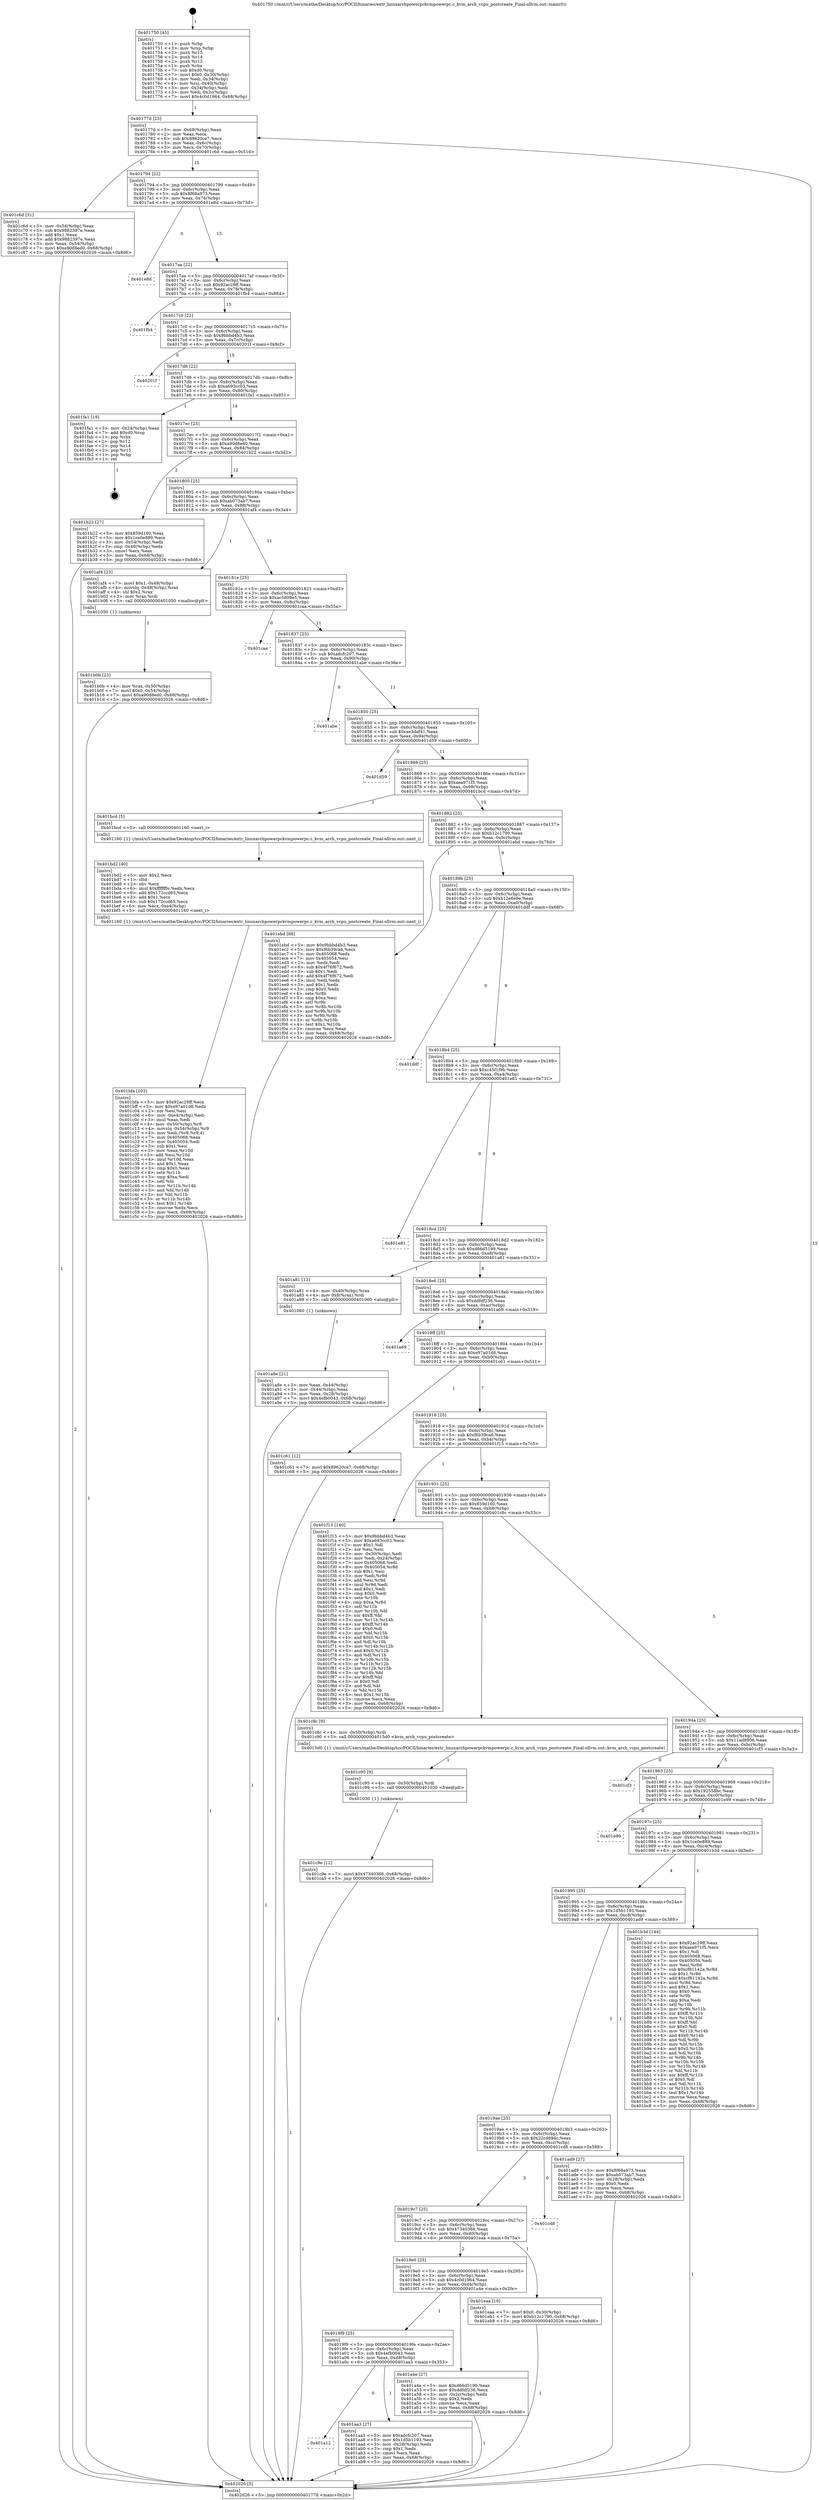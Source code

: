 digraph "0x401750" {
  label = "0x401750 (/mnt/c/Users/mathe/Desktop/tcc/POCII/binaries/extr_linuxarchpowerpckvmpowerpc.c_kvm_arch_vcpu_postcreate_Final-ollvm.out::main(0))"
  labelloc = "t"
  node[shape=record]

  Entry [label="",width=0.3,height=0.3,shape=circle,fillcolor=black,style=filled]
  "0x40177d" [label="{
     0x40177d [23]\l
     | [instrs]\l
     &nbsp;&nbsp;0x40177d \<+3\>: mov -0x68(%rbp),%eax\l
     &nbsp;&nbsp;0x401780 \<+2\>: mov %eax,%ecx\l
     &nbsp;&nbsp;0x401782 \<+6\>: sub $0x89620ce7,%ecx\l
     &nbsp;&nbsp;0x401788 \<+3\>: mov %eax,-0x6c(%rbp)\l
     &nbsp;&nbsp;0x40178b \<+3\>: mov %ecx,-0x70(%rbp)\l
     &nbsp;&nbsp;0x40178e \<+6\>: je 0000000000401c6d \<main+0x51d\>\l
  }"]
  "0x401c6d" [label="{
     0x401c6d [31]\l
     | [instrs]\l
     &nbsp;&nbsp;0x401c6d \<+3\>: mov -0x54(%rbp),%eax\l
     &nbsp;&nbsp;0x401c70 \<+5\>: sub $0x9882397e,%eax\l
     &nbsp;&nbsp;0x401c75 \<+3\>: add $0x1,%eax\l
     &nbsp;&nbsp;0x401c78 \<+5\>: add $0x9882397e,%eax\l
     &nbsp;&nbsp;0x401c7d \<+3\>: mov %eax,-0x54(%rbp)\l
     &nbsp;&nbsp;0x401c80 \<+7\>: movl $0xa90d8ed0,-0x68(%rbp)\l
     &nbsp;&nbsp;0x401c87 \<+5\>: jmp 0000000000402026 \<main+0x8d6\>\l
  }"]
  "0x401794" [label="{
     0x401794 [22]\l
     | [instrs]\l
     &nbsp;&nbsp;0x401794 \<+5\>: jmp 0000000000401799 \<main+0x49\>\l
     &nbsp;&nbsp;0x401799 \<+3\>: mov -0x6c(%rbp),%eax\l
     &nbsp;&nbsp;0x40179c \<+5\>: sub $0x8f68a973,%eax\l
     &nbsp;&nbsp;0x4017a1 \<+3\>: mov %eax,-0x74(%rbp)\l
     &nbsp;&nbsp;0x4017a4 \<+6\>: je 0000000000401e8d \<main+0x73d\>\l
  }"]
  Exit [label="",width=0.3,height=0.3,shape=circle,fillcolor=black,style=filled,peripheries=2]
  "0x401e8d" [label="{
     0x401e8d\l
  }", style=dashed]
  "0x4017aa" [label="{
     0x4017aa [22]\l
     | [instrs]\l
     &nbsp;&nbsp;0x4017aa \<+5\>: jmp 00000000004017af \<main+0x5f\>\l
     &nbsp;&nbsp;0x4017af \<+3\>: mov -0x6c(%rbp),%eax\l
     &nbsp;&nbsp;0x4017b2 \<+5\>: sub $0x92ac29ff,%eax\l
     &nbsp;&nbsp;0x4017b7 \<+3\>: mov %eax,-0x78(%rbp)\l
     &nbsp;&nbsp;0x4017ba \<+6\>: je 0000000000401fb4 \<main+0x864\>\l
  }"]
  "0x401c9e" [label="{
     0x401c9e [12]\l
     | [instrs]\l
     &nbsp;&nbsp;0x401c9e \<+7\>: movl $0x47340366,-0x68(%rbp)\l
     &nbsp;&nbsp;0x401ca5 \<+5\>: jmp 0000000000402026 \<main+0x8d6\>\l
  }"]
  "0x401fb4" [label="{
     0x401fb4\l
  }", style=dashed]
  "0x4017c0" [label="{
     0x4017c0 [22]\l
     | [instrs]\l
     &nbsp;&nbsp;0x4017c0 \<+5\>: jmp 00000000004017c5 \<main+0x75\>\l
     &nbsp;&nbsp;0x4017c5 \<+3\>: mov -0x6c(%rbp),%eax\l
     &nbsp;&nbsp;0x4017c8 \<+5\>: sub $0x9bbbd4b3,%eax\l
     &nbsp;&nbsp;0x4017cd \<+3\>: mov %eax,-0x7c(%rbp)\l
     &nbsp;&nbsp;0x4017d0 \<+6\>: je 000000000040201f \<main+0x8cf\>\l
  }"]
  "0x401c95" [label="{
     0x401c95 [9]\l
     | [instrs]\l
     &nbsp;&nbsp;0x401c95 \<+4\>: mov -0x50(%rbp),%rdi\l
     &nbsp;&nbsp;0x401c99 \<+5\>: call 0000000000401030 \<free@plt\>\l
     | [calls]\l
     &nbsp;&nbsp;0x401030 \{1\} (unknown)\l
  }"]
  "0x40201f" [label="{
     0x40201f\l
  }", style=dashed]
  "0x4017d6" [label="{
     0x4017d6 [22]\l
     | [instrs]\l
     &nbsp;&nbsp;0x4017d6 \<+5\>: jmp 00000000004017db \<main+0x8b\>\l
     &nbsp;&nbsp;0x4017db \<+3\>: mov -0x6c(%rbp),%eax\l
     &nbsp;&nbsp;0x4017de \<+5\>: sub $0xa693cc03,%eax\l
     &nbsp;&nbsp;0x4017e3 \<+3\>: mov %eax,-0x80(%rbp)\l
     &nbsp;&nbsp;0x4017e6 \<+6\>: je 0000000000401fa1 \<main+0x851\>\l
  }"]
  "0x401bfa" [label="{
     0x401bfa [103]\l
     | [instrs]\l
     &nbsp;&nbsp;0x401bfa \<+5\>: mov $0x92ac29ff,%ecx\l
     &nbsp;&nbsp;0x401bff \<+5\>: mov $0xe97a01d8,%edx\l
     &nbsp;&nbsp;0x401c04 \<+2\>: xor %esi,%esi\l
     &nbsp;&nbsp;0x401c06 \<+6\>: mov -0xe4(%rbp),%edi\l
     &nbsp;&nbsp;0x401c0c \<+3\>: imul %eax,%edi\l
     &nbsp;&nbsp;0x401c0f \<+4\>: mov -0x50(%rbp),%r8\l
     &nbsp;&nbsp;0x401c13 \<+4\>: movslq -0x54(%rbp),%r9\l
     &nbsp;&nbsp;0x401c17 \<+4\>: mov %edi,(%r8,%r9,4)\l
     &nbsp;&nbsp;0x401c1b \<+7\>: mov 0x405068,%eax\l
     &nbsp;&nbsp;0x401c22 \<+7\>: mov 0x405054,%edi\l
     &nbsp;&nbsp;0x401c29 \<+3\>: sub $0x1,%esi\l
     &nbsp;&nbsp;0x401c2c \<+3\>: mov %eax,%r10d\l
     &nbsp;&nbsp;0x401c2f \<+3\>: add %esi,%r10d\l
     &nbsp;&nbsp;0x401c32 \<+4\>: imul %r10d,%eax\l
     &nbsp;&nbsp;0x401c36 \<+3\>: and $0x1,%eax\l
     &nbsp;&nbsp;0x401c39 \<+3\>: cmp $0x0,%eax\l
     &nbsp;&nbsp;0x401c3c \<+4\>: sete %r11b\l
     &nbsp;&nbsp;0x401c40 \<+3\>: cmp $0xa,%edi\l
     &nbsp;&nbsp;0x401c43 \<+3\>: setl %bl\l
     &nbsp;&nbsp;0x401c46 \<+3\>: mov %r11b,%r14b\l
     &nbsp;&nbsp;0x401c49 \<+3\>: and %bl,%r14b\l
     &nbsp;&nbsp;0x401c4c \<+3\>: xor %bl,%r11b\l
     &nbsp;&nbsp;0x401c4f \<+3\>: or %r11b,%r14b\l
     &nbsp;&nbsp;0x401c52 \<+4\>: test $0x1,%r14b\l
     &nbsp;&nbsp;0x401c56 \<+3\>: cmovne %edx,%ecx\l
     &nbsp;&nbsp;0x401c59 \<+3\>: mov %ecx,-0x68(%rbp)\l
     &nbsp;&nbsp;0x401c5c \<+5\>: jmp 0000000000402026 \<main+0x8d6\>\l
  }"]
  "0x401fa1" [label="{
     0x401fa1 [19]\l
     | [instrs]\l
     &nbsp;&nbsp;0x401fa1 \<+3\>: mov -0x24(%rbp),%eax\l
     &nbsp;&nbsp;0x401fa4 \<+7\>: add $0xd0,%rsp\l
     &nbsp;&nbsp;0x401fab \<+1\>: pop %rbx\l
     &nbsp;&nbsp;0x401fac \<+2\>: pop %r12\l
     &nbsp;&nbsp;0x401fae \<+2\>: pop %r14\l
     &nbsp;&nbsp;0x401fb0 \<+2\>: pop %r15\l
     &nbsp;&nbsp;0x401fb2 \<+1\>: pop %rbp\l
     &nbsp;&nbsp;0x401fb3 \<+1\>: ret\l
  }"]
  "0x4017ec" [label="{
     0x4017ec [25]\l
     | [instrs]\l
     &nbsp;&nbsp;0x4017ec \<+5\>: jmp 00000000004017f1 \<main+0xa1\>\l
     &nbsp;&nbsp;0x4017f1 \<+3\>: mov -0x6c(%rbp),%eax\l
     &nbsp;&nbsp;0x4017f4 \<+5\>: sub $0xa90d8ed0,%eax\l
     &nbsp;&nbsp;0x4017f9 \<+6\>: mov %eax,-0x84(%rbp)\l
     &nbsp;&nbsp;0x4017ff \<+6\>: je 0000000000401b22 \<main+0x3d2\>\l
  }"]
  "0x401bd2" [label="{
     0x401bd2 [40]\l
     | [instrs]\l
     &nbsp;&nbsp;0x401bd2 \<+5\>: mov $0x2,%ecx\l
     &nbsp;&nbsp;0x401bd7 \<+1\>: cltd\l
     &nbsp;&nbsp;0x401bd8 \<+2\>: idiv %ecx\l
     &nbsp;&nbsp;0x401bda \<+6\>: imul $0xfffffffe,%edx,%ecx\l
     &nbsp;&nbsp;0x401be0 \<+6\>: add $0x172ccd65,%ecx\l
     &nbsp;&nbsp;0x401be6 \<+3\>: add $0x1,%ecx\l
     &nbsp;&nbsp;0x401be9 \<+6\>: sub $0x172ccd65,%ecx\l
     &nbsp;&nbsp;0x401bef \<+6\>: mov %ecx,-0xe4(%rbp)\l
     &nbsp;&nbsp;0x401bf5 \<+5\>: call 0000000000401160 \<next_i\>\l
     | [calls]\l
     &nbsp;&nbsp;0x401160 \{1\} (/mnt/c/Users/mathe/Desktop/tcc/POCII/binaries/extr_linuxarchpowerpckvmpowerpc.c_kvm_arch_vcpu_postcreate_Final-ollvm.out::next_i)\l
  }"]
  "0x401b22" [label="{
     0x401b22 [27]\l
     | [instrs]\l
     &nbsp;&nbsp;0x401b22 \<+5\>: mov $0x859d160,%eax\l
     &nbsp;&nbsp;0x401b27 \<+5\>: mov $0x1ce0e889,%ecx\l
     &nbsp;&nbsp;0x401b2c \<+3\>: mov -0x54(%rbp),%edx\l
     &nbsp;&nbsp;0x401b2f \<+3\>: cmp -0x48(%rbp),%edx\l
     &nbsp;&nbsp;0x401b32 \<+3\>: cmovl %ecx,%eax\l
     &nbsp;&nbsp;0x401b35 \<+3\>: mov %eax,-0x68(%rbp)\l
     &nbsp;&nbsp;0x401b38 \<+5\>: jmp 0000000000402026 \<main+0x8d6\>\l
  }"]
  "0x401805" [label="{
     0x401805 [25]\l
     | [instrs]\l
     &nbsp;&nbsp;0x401805 \<+5\>: jmp 000000000040180a \<main+0xba\>\l
     &nbsp;&nbsp;0x40180a \<+3\>: mov -0x6c(%rbp),%eax\l
     &nbsp;&nbsp;0x40180d \<+5\>: sub $0xab073ab7,%eax\l
     &nbsp;&nbsp;0x401812 \<+6\>: mov %eax,-0x88(%rbp)\l
     &nbsp;&nbsp;0x401818 \<+6\>: je 0000000000401af4 \<main+0x3a4\>\l
  }"]
  "0x401b0b" [label="{
     0x401b0b [23]\l
     | [instrs]\l
     &nbsp;&nbsp;0x401b0b \<+4\>: mov %rax,-0x50(%rbp)\l
     &nbsp;&nbsp;0x401b0f \<+7\>: movl $0x0,-0x54(%rbp)\l
     &nbsp;&nbsp;0x401b16 \<+7\>: movl $0xa90d8ed0,-0x68(%rbp)\l
     &nbsp;&nbsp;0x401b1d \<+5\>: jmp 0000000000402026 \<main+0x8d6\>\l
  }"]
  "0x401af4" [label="{
     0x401af4 [23]\l
     | [instrs]\l
     &nbsp;&nbsp;0x401af4 \<+7\>: movl $0x1,-0x48(%rbp)\l
     &nbsp;&nbsp;0x401afb \<+4\>: movslq -0x48(%rbp),%rax\l
     &nbsp;&nbsp;0x401aff \<+4\>: shl $0x2,%rax\l
     &nbsp;&nbsp;0x401b03 \<+3\>: mov %rax,%rdi\l
     &nbsp;&nbsp;0x401b06 \<+5\>: call 0000000000401050 \<malloc@plt\>\l
     | [calls]\l
     &nbsp;&nbsp;0x401050 \{1\} (unknown)\l
  }"]
  "0x40181e" [label="{
     0x40181e [25]\l
     | [instrs]\l
     &nbsp;&nbsp;0x40181e \<+5\>: jmp 0000000000401823 \<main+0xd3\>\l
     &nbsp;&nbsp;0x401823 \<+3\>: mov -0x6c(%rbp),%eax\l
     &nbsp;&nbsp;0x401826 \<+5\>: sub $0xac5808e5,%eax\l
     &nbsp;&nbsp;0x40182b \<+6\>: mov %eax,-0x8c(%rbp)\l
     &nbsp;&nbsp;0x401831 \<+6\>: je 0000000000401caa \<main+0x55a\>\l
  }"]
  "0x401a12" [label="{
     0x401a12\l
  }", style=dashed]
  "0x401caa" [label="{
     0x401caa\l
  }", style=dashed]
  "0x401837" [label="{
     0x401837 [25]\l
     | [instrs]\l
     &nbsp;&nbsp;0x401837 \<+5\>: jmp 000000000040183c \<main+0xec\>\l
     &nbsp;&nbsp;0x40183c \<+3\>: mov -0x6c(%rbp),%eax\l
     &nbsp;&nbsp;0x40183f \<+5\>: sub $0xadcfc207,%eax\l
     &nbsp;&nbsp;0x401844 \<+6\>: mov %eax,-0x90(%rbp)\l
     &nbsp;&nbsp;0x40184a \<+6\>: je 0000000000401abe \<main+0x36e\>\l
  }"]
  "0x401aa3" [label="{
     0x401aa3 [27]\l
     | [instrs]\l
     &nbsp;&nbsp;0x401aa3 \<+5\>: mov $0xadcfc207,%eax\l
     &nbsp;&nbsp;0x401aa8 \<+5\>: mov $0x1d5b1193,%ecx\l
     &nbsp;&nbsp;0x401aad \<+3\>: mov -0x28(%rbp),%edx\l
     &nbsp;&nbsp;0x401ab0 \<+3\>: cmp $0x1,%edx\l
     &nbsp;&nbsp;0x401ab3 \<+3\>: cmovl %ecx,%eax\l
     &nbsp;&nbsp;0x401ab6 \<+3\>: mov %eax,-0x68(%rbp)\l
     &nbsp;&nbsp;0x401ab9 \<+5\>: jmp 0000000000402026 \<main+0x8d6\>\l
  }"]
  "0x401abe" [label="{
     0x401abe\l
  }", style=dashed]
  "0x401850" [label="{
     0x401850 [25]\l
     | [instrs]\l
     &nbsp;&nbsp;0x401850 \<+5\>: jmp 0000000000401855 \<main+0x105\>\l
     &nbsp;&nbsp;0x401855 \<+3\>: mov -0x6c(%rbp),%eax\l
     &nbsp;&nbsp;0x401858 \<+5\>: sub $0xae3daf41,%eax\l
     &nbsp;&nbsp;0x40185d \<+6\>: mov %eax,-0x94(%rbp)\l
     &nbsp;&nbsp;0x401863 \<+6\>: je 0000000000401d59 \<main+0x609\>\l
  }"]
  "0x401a8e" [label="{
     0x401a8e [21]\l
     | [instrs]\l
     &nbsp;&nbsp;0x401a8e \<+3\>: mov %eax,-0x44(%rbp)\l
     &nbsp;&nbsp;0x401a91 \<+3\>: mov -0x44(%rbp),%eax\l
     &nbsp;&nbsp;0x401a94 \<+3\>: mov %eax,-0x28(%rbp)\l
     &nbsp;&nbsp;0x401a97 \<+7\>: movl $0x4efb0043,-0x68(%rbp)\l
     &nbsp;&nbsp;0x401a9e \<+5\>: jmp 0000000000402026 \<main+0x8d6\>\l
  }"]
  "0x401d59" [label="{
     0x401d59\l
  }", style=dashed]
  "0x401869" [label="{
     0x401869 [25]\l
     | [instrs]\l
     &nbsp;&nbsp;0x401869 \<+5\>: jmp 000000000040186e \<main+0x11e\>\l
     &nbsp;&nbsp;0x40186e \<+3\>: mov -0x6c(%rbp),%eax\l
     &nbsp;&nbsp;0x401871 \<+5\>: sub $0xaea971f5,%eax\l
     &nbsp;&nbsp;0x401876 \<+6\>: mov %eax,-0x98(%rbp)\l
     &nbsp;&nbsp;0x40187c \<+6\>: je 0000000000401bcd \<main+0x47d\>\l
  }"]
  "0x401750" [label="{
     0x401750 [45]\l
     | [instrs]\l
     &nbsp;&nbsp;0x401750 \<+1\>: push %rbp\l
     &nbsp;&nbsp;0x401751 \<+3\>: mov %rsp,%rbp\l
     &nbsp;&nbsp;0x401754 \<+2\>: push %r15\l
     &nbsp;&nbsp;0x401756 \<+2\>: push %r14\l
     &nbsp;&nbsp;0x401758 \<+2\>: push %r12\l
     &nbsp;&nbsp;0x40175a \<+1\>: push %rbx\l
     &nbsp;&nbsp;0x40175b \<+7\>: sub $0xd0,%rsp\l
     &nbsp;&nbsp;0x401762 \<+7\>: movl $0x0,-0x30(%rbp)\l
     &nbsp;&nbsp;0x401769 \<+3\>: mov %edi,-0x34(%rbp)\l
     &nbsp;&nbsp;0x40176c \<+4\>: mov %rsi,-0x40(%rbp)\l
     &nbsp;&nbsp;0x401770 \<+3\>: mov -0x34(%rbp),%edi\l
     &nbsp;&nbsp;0x401773 \<+3\>: mov %edi,-0x2c(%rbp)\l
     &nbsp;&nbsp;0x401776 \<+7\>: movl $0x4c0d1964,-0x68(%rbp)\l
  }"]
  "0x401bcd" [label="{
     0x401bcd [5]\l
     | [instrs]\l
     &nbsp;&nbsp;0x401bcd \<+5\>: call 0000000000401160 \<next_i\>\l
     | [calls]\l
     &nbsp;&nbsp;0x401160 \{1\} (/mnt/c/Users/mathe/Desktop/tcc/POCII/binaries/extr_linuxarchpowerpckvmpowerpc.c_kvm_arch_vcpu_postcreate_Final-ollvm.out::next_i)\l
  }"]
  "0x401882" [label="{
     0x401882 [25]\l
     | [instrs]\l
     &nbsp;&nbsp;0x401882 \<+5\>: jmp 0000000000401887 \<main+0x137\>\l
     &nbsp;&nbsp;0x401887 \<+3\>: mov -0x6c(%rbp),%eax\l
     &nbsp;&nbsp;0x40188a \<+5\>: sub $0xb12c1790,%eax\l
     &nbsp;&nbsp;0x40188f \<+6\>: mov %eax,-0x9c(%rbp)\l
     &nbsp;&nbsp;0x401895 \<+6\>: je 0000000000401ebd \<main+0x76d\>\l
  }"]
  "0x402026" [label="{
     0x402026 [5]\l
     | [instrs]\l
     &nbsp;&nbsp;0x402026 \<+5\>: jmp 000000000040177d \<main+0x2d\>\l
  }"]
  "0x401ebd" [label="{
     0x401ebd [88]\l
     | [instrs]\l
     &nbsp;&nbsp;0x401ebd \<+5\>: mov $0x9bbbd4b3,%eax\l
     &nbsp;&nbsp;0x401ec2 \<+5\>: mov $0xf6b39ca6,%ecx\l
     &nbsp;&nbsp;0x401ec7 \<+7\>: mov 0x405068,%edx\l
     &nbsp;&nbsp;0x401ece \<+7\>: mov 0x405054,%esi\l
     &nbsp;&nbsp;0x401ed5 \<+2\>: mov %edx,%edi\l
     &nbsp;&nbsp;0x401ed7 \<+6\>: sub $0x4f76f672,%edi\l
     &nbsp;&nbsp;0x401edd \<+3\>: sub $0x1,%edi\l
     &nbsp;&nbsp;0x401ee0 \<+6\>: add $0x4f76f672,%edi\l
     &nbsp;&nbsp;0x401ee6 \<+3\>: imul %edi,%edx\l
     &nbsp;&nbsp;0x401ee9 \<+3\>: and $0x1,%edx\l
     &nbsp;&nbsp;0x401eec \<+3\>: cmp $0x0,%edx\l
     &nbsp;&nbsp;0x401eef \<+4\>: sete %r8b\l
     &nbsp;&nbsp;0x401ef3 \<+3\>: cmp $0xa,%esi\l
     &nbsp;&nbsp;0x401ef6 \<+4\>: setl %r9b\l
     &nbsp;&nbsp;0x401efa \<+3\>: mov %r8b,%r10b\l
     &nbsp;&nbsp;0x401efd \<+3\>: and %r9b,%r10b\l
     &nbsp;&nbsp;0x401f00 \<+3\>: xor %r9b,%r8b\l
     &nbsp;&nbsp;0x401f03 \<+3\>: or %r8b,%r10b\l
     &nbsp;&nbsp;0x401f06 \<+4\>: test $0x1,%r10b\l
     &nbsp;&nbsp;0x401f0a \<+3\>: cmovne %ecx,%eax\l
     &nbsp;&nbsp;0x401f0d \<+3\>: mov %eax,-0x68(%rbp)\l
     &nbsp;&nbsp;0x401f10 \<+5\>: jmp 0000000000402026 \<main+0x8d6\>\l
  }"]
  "0x40189b" [label="{
     0x40189b [25]\l
     | [instrs]\l
     &nbsp;&nbsp;0x40189b \<+5\>: jmp 00000000004018a0 \<main+0x150\>\l
     &nbsp;&nbsp;0x4018a0 \<+3\>: mov -0x6c(%rbp),%eax\l
     &nbsp;&nbsp;0x4018a3 \<+5\>: sub $0xb12e6e9e,%eax\l
     &nbsp;&nbsp;0x4018a8 \<+6\>: mov %eax,-0xa0(%rbp)\l
     &nbsp;&nbsp;0x4018ae \<+6\>: je 0000000000401ddf \<main+0x68f\>\l
  }"]
  "0x4019f9" [label="{
     0x4019f9 [25]\l
     | [instrs]\l
     &nbsp;&nbsp;0x4019f9 \<+5\>: jmp 00000000004019fe \<main+0x2ae\>\l
     &nbsp;&nbsp;0x4019fe \<+3\>: mov -0x6c(%rbp),%eax\l
     &nbsp;&nbsp;0x401a01 \<+5\>: sub $0x4efb0043,%eax\l
     &nbsp;&nbsp;0x401a06 \<+6\>: mov %eax,-0xd8(%rbp)\l
     &nbsp;&nbsp;0x401a0c \<+6\>: je 0000000000401aa3 \<main+0x353\>\l
  }"]
  "0x401ddf" [label="{
     0x401ddf\l
  }", style=dashed]
  "0x4018b4" [label="{
     0x4018b4 [25]\l
     | [instrs]\l
     &nbsp;&nbsp;0x4018b4 \<+5\>: jmp 00000000004018b9 \<main+0x169\>\l
     &nbsp;&nbsp;0x4018b9 \<+3\>: mov -0x6c(%rbp),%eax\l
     &nbsp;&nbsp;0x4018bc \<+5\>: sub $0xc45f1f9b,%eax\l
     &nbsp;&nbsp;0x4018c1 \<+6\>: mov %eax,-0xa4(%rbp)\l
     &nbsp;&nbsp;0x4018c7 \<+6\>: je 0000000000401e81 \<main+0x731\>\l
  }"]
  "0x401a4e" [label="{
     0x401a4e [27]\l
     | [instrs]\l
     &nbsp;&nbsp;0x401a4e \<+5\>: mov $0xd66d5199,%eax\l
     &nbsp;&nbsp;0x401a53 \<+5\>: mov $0xddfdf236,%ecx\l
     &nbsp;&nbsp;0x401a58 \<+3\>: mov -0x2c(%rbp),%edx\l
     &nbsp;&nbsp;0x401a5b \<+3\>: cmp $0x2,%edx\l
     &nbsp;&nbsp;0x401a5e \<+3\>: cmovne %ecx,%eax\l
     &nbsp;&nbsp;0x401a61 \<+3\>: mov %eax,-0x68(%rbp)\l
     &nbsp;&nbsp;0x401a64 \<+5\>: jmp 0000000000402026 \<main+0x8d6\>\l
  }"]
  "0x401e81" [label="{
     0x401e81\l
  }", style=dashed]
  "0x4018cd" [label="{
     0x4018cd [25]\l
     | [instrs]\l
     &nbsp;&nbsp;0x4018cd \<+5\>: jmp 00000000004018d2 \<main+0x182\>\l
     &nbsp;&nbsp;0x4018d2 \<+3\>: mov -0x6c(%rbp),%eax\l
     &nbsp;&nbsp;0x4018d5 \<+5\>: sub $0xd66d5199,%eax\l
     &nbsp;&nbsp;0x4018da \<+6\>: mov %eax,-0xa8(%rbp)\l
     &nbsp;&nbsp;0x4018e0 \<+6\>: je 0000000000401a81 \<main+0x331\>\l
  }"]
  "0x4019e0" [label="{
     0x4019e0 [25]\l
     | [instrs]\l
     &nbsp;&nbsp;0x4019e0 \<+5\>: jmp 00000000004019e5 \<main+0x295\>\l
     &nbsp;&nbsp;0x4019e5 \<+3\>: mov -0x6c(%rbp),%eax\l
     &nbsp;&nbsp;0x4019e8 \<+5\>: sub $0x4c0d1964,%eax\l
     &nbsp;&nbsp;0x4019ed \<+6\>: mov %eax,-0xd4(%rbp)\l
     &nbsp;&nbsp;0x4019f3 \<+6\>: je 0000000000401a4e \<main+0x2fe\>\l
  }"]
  "0x401a81" [label="{
     0x401a81 [13]\l
     | [instrs]\l
     &nbsp;&nbsp;0x401a81 \<+4\>: mov -0x40(%rbp),%rax\l
     &nbsp;&nbsp;0x401a85 \<+4\>: mov 0x8(%rax),%rdi\l
     &nbsp;&nbsp;0x401a89 \<+5\>: call 0000000000401060 \<atoi@plt\>\l
     | [calls]\l
     &nbsp;&nbsp;0x401060 \{1\} (unknown)\l
  }"]
  "0x4018e6" [label="{
     0x4018e6 [25]\l
     | [instrs]\l
     &nbsp;&nbsp;0x4018e6 \<+5\>: jmp 00000000004018eb \<main+0x19b\>\l
     &nbsp;&nbsp;0x4018eb \<+3\>: mov -0x6c(%rbp),%eax\l
     &nbsp;&nbsp;0x4018ee \<+5\>: sub $0xddfdf236,%eax\l
     &nbsp;&nbsp;0x4018f3 \<+6\>: mov %eax,-0xac(%rbp)\l
     &nbsp;&nbsp;0x4018f9 \<+6\>: je 0000000000401a69 \<main+0x319\>\l
  }"]
  "0x401eaa" [label="{
     0x401eaa [19]\l
     | [instrs]\l
     &nbsp;&nbsp;0x401eaa \<+7\>: movl $0x0,-0x30(%rbp)\l
     &nbsp;&nbsp;0x401eb1 \<+7\>: movl $0xb12c1790,-0x68(%rbp)\l
     &nbsp;&nbsp;0x401eb8 \<+5\>: jmp 0000000000402026 \<main+0x8d6\>\l
  }"]
  "0x401a69" [label="{
     0x401a69\l
  }", style=dashed]
  "0x4018ff" [label="{
     0x4018ff [25]\l
     | [instrs]\l
     &nbsp;&nbsp;0x4018ff \<+5\>: jmp 0000000000401904 \<main+0x1b4\>\l
     &nbsp;&nbsp;0x401904 \<+3\>: mov -0x6c(%rbp),%eax\l
     &nbsp;&nbsp;0x401907 \<+5\>: sub $0xe97a01d8,%eax\l
     &nbsp;&nbsp;0x40190c \<+6\>: mov %eax,-0xb0(%rbp)\l
     &nbsp;&nbsp;0x401912 \<+6\>: je 0000000000401c61 \<main+0x511\>\l
  }"]
  "0x4019c7" [label="{
     0x4019c7 [25]\l
     | [instrs]\l
     &nbsp;&nbsp;0x4019c7 \<+5\>: jmp 00000000004019cc \<main+0x27c\>\l
     &nbsp;&nbsp;0x4019cc \<+3\>: mov -0x6c(%rbp),%eax\l
     &nbsp;&nbsp;0x4019cf \<+5\>: sub $0x47340366,%eax\l
     &nbsp;&nbsp;0x4019d4 \<+6\>: mov %eax,-0xd0(%rbp)\l
     &nbsp;&nbsp;0x4019da \<+6\>: je 0000000000401eaa \<main+0x75a\>\l
  }"]
  "0x401c61" [label="{
     0x401c61 [12]\l
     | [instrs]\l
     &nbsp;&nbsp;0x401c61 \<+7\>: movl $0x89620ce7,-0x68(%rbp)\l
     &nbsp;&nbsp;0x401c68 \<+5\>: jmp 0000000000402026 \<main+0x8d6\>\l
  }"]
  "0x401918" [label="{
     0x401918 [25]\l
     | [instrs]\l
     &nbsp;&nbsp;0x401918 \<+5\>: jmp 000000000040191d \<main+0x1cd\>\l
     &nbsp;&nbsp;0x40191d \<+3\>: mov -0x6c(%rbp),%eax\l
     &nbsp;&nbsp;0x401920 \<+5\>: sub $0xf6b39ca6,%eax\l
     &nbsp;&nbsp;0x401925 \<+6\>: mov %eax,-0xb4(%rbp)\l
     &nbsp;&nbsp;0x40192b \<+6\>: je 0000000000401f15 \<main+0x7c5\>\l
  }"]
  "0x401cd8" [label="{
     0x401cd8\l
  }", style=dashed]
  "0x401f15" [label="{
     0x401f15 [140]\l
     | [instrs]\l
     &nbsp;&nbsp;0x401f15 \<+5\>: mov $0x9bbbd4b3,%eax\l
     &nbsp;&nbsp;0x401f1a \<+5\>: mov $0xa693cc03,%ecx\l
     &nbsp;&nbsp;0x401f1f \<+2\>: mov $0x1,%dl\l
     &nbsp;&nbsp;0x401f21 \<+2\>: xor %esi,%esi\l
     &nbsp;&nbsp;0x401f23 \<+3\>: mov -0x30(%rbp),%edi\l
     &nbsp;&nbsp;0x401f26 \<+3\>: mov %edi,-0x24(%rbp)\l
     &nbsp;&nbsp;0x401f29 \<+7\>: mov 0x405068,%edi\l
     &nbsp;&nbsp;0x401f30 \<+8\>: mov 0x405054,%r8d\l
     &nbsp;&nbsp;0x401f38 \<+3\>: sub $0x1,%esi\l
     &nbsp;&nbsp;0x401f3b \<+3\>: mov %edi,%r9d\l
     &nbsp;&nbsp;0x401f3e \<+3\>: add %esi,%r9d\l
     &nbsp;&nbsp;0x401f41 \<+4\>: imul %r9d,%edi\l
     &nbsp;&nbsp;0x401f45 \<+3\>: and $0x1,%edi\l
     &nbsp;&nbsp;0x401f48 \<+3\>: cmp $0x0,%edi\l
     &nbsp;&nbsp;0x401f4b \<+4\>: sete %r10b\l
     &nbsp;&nbsp;0x401f4f \<+4\>: cmp $0xa,%r8d\l
     &nbsp;&nbsp;0x401f53 \<+4\>: setl %r11b\l
     &nbsp;&nbsp;0x401f57 \<+3\>: mov %r10b,%bl\l
     &nbsp;&nbsp;0x401f5a \<+3\>: xor $0xff,%bl\l
     &nbsp;&nbsp;0x401f5d \<+3\>: mov %r11b,%r14b\l
     &nbsp;&nbsp;0x401f60 \<+4\>: xor $0xff,%r14b\l
     &nbsp;&nbsp;0x401f64 \<+3\>: xor $0x0,%dl\l
     &nbsp;&nbsp;0x401f67 \<+3\>: mov %bl,%r15b\l
     &nbsp;&nbsp;0x401f6a \<+4\>: and $0x0,%r15b\l
     &nbsp;&nbsp;0x401f6e \<+3\>: and %dl,%r10b\l
     &nbsp;&nbsp;0x401f71 \<+3\>: mov %r14b,%r12b\l
     &nbsp;&nbsp;0x401f74 \<+4\>: and $0x0,%r12b\l
     &nbsp;&nbsp;0x401f78 \<+3\>: and %dl,%r11b\l
     &nbsp;&nbsp;0x401f7b \<+3\>: or %r10b,%r15b\l
     &nbsp;&nbsp;0x401f7e \<+3\>: or %r11b,%r12b\l
     &nbsp;&nbsp;0x401f81 \<+3\>: xor %r12b,%r15b\l
     &nbsp;&nbsp;0x401f84 \<+3\>: or %r14b,%bl\l
     &nbsp;&nbsp;0x401f87 \<+3\>: xor $0xff,%bl\l
     &nbsp;&nbsp;0x401f8a \<+3\>: or $0x0,%dl\l
     &nbsp;&nbsp;0x401f8d \<+2\>: and %dl,%bl\l
     &nbsp;&nbsp;0x401f8f \<+3\>: or %bl,%r15b\l
     &nbsp;&nbsp;0x401f92 \<+4\>: test $0x1,%r15b\l
     &nbsp;&nbsp;0x401f96 \<+3\>: cmovne %ecx,%eax\l
     &nbsp;&nbsp;0x401f99 \<+3\>: mov %eax,-0x68(%rbp)\l
     &nbsp;&nbsp;0x401f9c \<+5\>: jmp 0000000000402026 \<main+0x8d6\>\l
  }"]
  "0x401931" [label="{
     0x401931 [25]\l
     | [instrs]\l
     &nbsp;&nbsp;0x401931 \<+5\>: jmp 0000000000401936 \<main+0x1e6\>\l
     &nbsp;&nbsp;0x401936 \<+3\>: mov -0x6c(%rbp),%eax\l
     &nbsp;&nbsp;0x401939 \<+5\>: sub $0x859d160,%eax\l
     &nbsp;&nbsp;0x40193e \<+6\>: mov %eax,-0xb8(%rbp)\l
     &nbsp;&nbsp;0x401944 \<+6\>: je 0000000000401c8c \<main+0x53c\>\l
  }"]
  "0x4019ae" [label="{
     0x4019ae [25]\l
     | [instrs]\l
     &nbsp;&nbsp;0x4019ae \<+5\>: jmp 00000000004019b3 \<main+0x263\>\l
     &nbsp;&nbsp;0x4019b3 \<+3\>: mov -0x6c(%rbp),%eax\l
     &nbsp;&nbsp;0x4019b6 \<+5\>: sub $0x22cd694c,%eax\l
     &nbsp;&nbsp;0x4019bb \<+6\>: mov %eax,-0xcc(%rbp)\l
     &nbsp;&nbsp;0x4019c1 \<+6\>: je 0000000000401cd8 \<main+0x588\>\l
  }"]
  "0x401c8c" [label="{
     0x401c8c [9]\l
     | [instrs]\l
     &nbsp;&nbsp;0x401c8c \<+4\>: mov -0x50(%rbp),%rdi\l
     &nbsp;&nbsp;0x401c90 \<+5\>: call 00000000004015d0 \<kvm_arch_vcpu_postcreate\>\l
     | [calls]\l
     &nbsp;&nbsp;0x4015d0 \{1\} (/mnt/c/Users/mathe/Desktop/tcc/POCII/binaries/extr_linuxarchpowerpckvmpowerpc.c_kvm_arch_vcpu_postcreate_Final-ollvm.out::kvm_arch_vcpu_postcreate)\l
  }"]
  "0x40194a" [label="{
     0x40194a [25]\l
     | [instrs]\l
     &nbsp;&nbsp;0x40194a \<+5\>: jmp 000000000040194f \<main+0x1ff\>\l
     &nbsp;&nbsp;0x40194f \<+3\>: mov -0x6c(%rbp),%eax\l
     &nbsp;&nbsp;0x401952 \<+5\>: sub $0x11ad8906,%eax\l
     &nbsp;&nbsp;0x401957 \<+6\>: mov %eax,-0xbc(%rbp)\l
     &nbsp;&nbsp;0x40195d \<+6\>: je 0000000000401cf3 \<main+0x5a3\>\l
  }"]
  "0x401ad9" [label="{
     0x401ad9 [27]\l
     | [instrs]\l
     &nbsp;&nbsp;0x401ad9 \<+5\>: mov $0x8f68a973,%eax\l
     &nbsp;&nbsp;0x401ade \<+5\>: mov $0xab073ab7,%ecx\l
     &nbsp;&nbsp;0x401ae3 \<+3\>: mov -0x28(%rbp),%edx\l
     &nbsp;&nbsp;0x401ae6 \<+3\>: cmp $0x0,%edx\l
     &nbsp;&nbsp;0x401ae9 \<+3\>: cmove %ecx,%eax\l
     &nbsp;&nbsp;0x401aec \<+3\>: mov %eax,-0x68(%rbp)\l
     &nbsp;&nbsp;0x401aef \<+5\>: jmp 0000000000402026 \<main+0x8d6\>\l
  }"]
  "0x401cf3" [label="{
     0x401cf3\l
  }", style=dashed]
  "0x401963" [label="{
     0x401963 [25]\l
     | [instrs]\l
     &nbsp;&nbsp;0x401963 \<+5\>: jmp 0000000000401968 \<main+0x218\>\l
     &nbsp;&nbsp;0x401968 \<+3\>: mov -0x6c(%rbp),%eax\l
     &nbsp;&nbsp;0x40196b \<+5\>: sub $0x192558bc,%eax\l
     &nbsp;&nbsp;0x401970 \<+6\>: mov %eax,-0xc0(%rbp)\l
     &nbsp;&nbsp;0x401976 \<+6\>: je 0000000000401e99 \<main+0x749\>\l
  }"]
  "0x401995" [label="{
     0x401995 [25]\l
     | [instrs]\l
     &nbsp;&nbsp;0x401995 \<+5\>: jmp 000000000040199a \<main+0x24a\>\l
     &nbsp;&nbsp;0x40199a \<+3\>: mov -0x6c(%rbp),%eax\l
     &nbsp;&nbsp;0x40199d \<+5\>: sub $0x1d5b1193,%eax\l
     &nbsp;&nbsp;0x4019a2 \<+6\>: mov %eax,-0xc8(%rbp)\l
     &nbsp;&nbsp;0x4019a8 \<+6\>: je 0000000000401ad9 \<main+0x389\>\l
  }"]
  "0x401e99" [label="{
     0x401e99\l
  }", style=dashed]
  "0x40197c" [label="{
     0x40197c [25]\l
     | [instrs]\l
     &nbsp;&nbsp;0x40197c \<+5\>: jmp 0000000000401981 \<main+0x231\>\l
     &nbsp;&nbsp;0x401981 \<+3\>: mov -0x6c(%rbp),%eax\l
     &nbsp;&nbsp;0x401984 \<+5\>: sub $0x1ce0e889,%eax\l
     &nbsp;&nbsp;0x401989 \<+6\>: mov %eax,-0xc4(%rbp)\l
     &nbsp;&nbsp;0x40198f \<+6\>: je 0000000000401b3d \<main+0x3ed\>\l
  }"]
  "0x401b3d" [label="{
     0x401b3d [144]\l
     | [instrs]\l
     &nbsp;&nbsp;0x401b3d \<+5\>: mov $0x92ac29ff,%eax\l
     &nbsp;&nbsp;0x401b42 \<+5\>: mov $0xaea971f5,%ecx\l
     &nbsp;&nbsp;0x401b47 \<+2\>: mov $0x1,%dl\l
     &nbsp;&nbsp;0x401b49 \<+7\>: mov 0x405068,%esi\l
     &nbsp;&nbsp;0x401b50 \<+7\>: mov 0x405054,%edi\l
     &nbsp;&nbsp;0x401b57 \<+3\>: mov %esi,%r8d\l
     &nbsp;&nbsp;0x401b5a \<+7\>: sub $0xcf81142a,%r8d\l
     &nbsp;&nbsp;0x401b61 \<+4\>: sub $0x1,%r8d\l
     &nbsp;&nbsp;0x401b65 \<+7\>: add $0xcf81142a,%r8d\l
     &nbsp;&nbsp;0x401b6c \<+4\>: imul %r8d,%esi\l
     &nbsp;&nbsp;0x401b70 \<+3\>: and $0x1,%esi\l
     &nbsp;&nbsp;0x401b73 \<+3\>: cmp $0x0,%esi\l
     &nbsp;&nbsp;0x401b76 \<+4\>: sete %r9b\l
     &nbsp;&nbsp;0x401b7a \<+3\>: cmp $0xa,%edi\l
     &nbsp;&nbsp;0x401b7d \<+4\>: setl %r10b\l
     &nbsp;&nbsp;0x401b81 \<+3\>: mov %r9b,%r11b\l
     &nbsp;&nbsp;0x401b84 \<+4\>: xor $0xff,%r11b\l
     &nbsp;&nbsp;0x401b88 \<+3\>: mov %r10b,%bl\l
     &nbsp;&nbsp;0x401b8b \<+3\>: xor $0xff,%bl\l
     &nbsp;&nbsp;0x401b8e \<+3\>: xor $0x0,%dl\l
     &nbsp;&nbsp;0x401b91 \<+3\>: mov %r11b,%r14b\l
     &nbsp;&nbsp;0x401b94 \<+4\>: and $0x0,%r14b\l
     &nbsp;&nbsp;0x401b98 \<+3\>: and %dl,%r9b\l
     &nbsp;&nbsp;0x401b9b \<+3\>: mov %bl,%r15b\l
     &nbsp;&nbsp;0x401b9e \<+4\>: and $0x0,%r15b\l
     &nbsp;&nbsp;0x401ba2 \<+3\>: and %dl,%r10b\l
     &nbsp;&nbsp;0x401ba5 \<+3\>: or %r9b,%r14b\l
     &nbsp;&nbsp;0x401ba8 \<+3\>: or %r10b,%r15b\l
     &nbsp;&nbsp;0x401bab \<+3\>: xor %r15b,%r14b\l
     &nbsp;&nbsp;0x401bae \<+3\>: or %bl,%r11b\l
     &nbsp;&nbsp;0x401bb1 \<+4\>: xor $0xff,%r11b\l
     &nbsp;&nbsp;0x401bb5 \<+3\>: or $0x0,%dl\l
     &nbsp;&nbsp;0x401bb8 \<+3\>: and %dl,%r11b\l
     &nbsp;&nbsp;0x401bbb \<+3\>: or %r11b,%r14b\l
     &nbsp;&nbsp;0x401bbe \<+4\>: test $0x1,%r14b\l
     &nbsp;&nbsp;0x401bc2 \<+3\>: cmovne %ecx,%eax\l
     &nbsp;&nbsp;0x401bc5 \<+3\>: mov %eax,-0x68(%rbp)\l
     &nbsp;&nbsp;0x401bc8 \<+5\>: jmp 0000000000402026 \<main+0x8d6\>\l
  }"]
  Entry -> "0x401750" [label=" 1"]
  "0x40177d" -> "0x401c6d" [label=" 1"]
  "0x40177d" -> "0x401794" [label=" 15"]
  "0x401fa1" -> Exit [label=" 1"]
  "0x401794" -> "0x401e8d" [label=" 0"]
  "0x401794" -> "0x4017aa" [label=" 15"]
  "0x401f15" -> "0x402026" [label=" 1"]
  "0x4017aa" -> "0x401fb4" [label=" 0"]
  "0x4017aa" -> "0x4017c0" [label=" 15"]
  "0x401ebd" -> "0x402026" [label=" 1"]
  "0x4017c0" -> "0x40201f" [label=" 0"]
  "0x4017c0" -> "0x4017d6" [label=" 15"]
  "0x401eaa" -> "0x402026" [label=" 1"]
  "0x4017d6" -> "0x401fa1" [label=" 1"]
  "0x4017d6" -> "0x4017ec" [label=" 14"]
  "0x401c9e" -> "0x402026" [label=" 1"]
  "0x4017ec" -> "0x401b22" [label=" 2"]
  "0x4017ec" -> "0x401805" [label=" 12"]
  "0x401c95" -> "0x401c9e" [label=" 1"]
  "0x401805" -> "0x401af4" [label=" 1"]
  "0x401805" -> "0x40181e" [label=" 11"]
  "0x401c8c" -> "0x401c95" [label=" 1"]
  "0x40181e" -> "0x401caa" [label=" 0"]
  "0x40181e" -> "0x401837" [label=" 11"]
  "0x401c6d" -> "0x402026" [label=" 1"]
  "0x401837" -> "0x401abe" [label=" 0"]
  "0x401837" -> "0x401850" [label=" 11"]
  "0x401c61" -> "0x402026" [label=" 1"]
  "0x401850" -> "0x401d59" [label=" 0"]
  "0x401850" -> "0x401869" [label=" 11"]
  "0x401bd2" -> "0x401bfa" [label=" 1"]
  "0x401869" -> "0x401bcd" [label=" 1"]
  "0x401869" -> "0x401882" [label=" 10"]
  "0x401bcd" -> "0x401bd2" [label=" 1"]
  "0x401882" -> "0x401ebd" [label=" 1"]
  "0x401882" -> "0x40189b" [label=" 9"]
  "0x401b3d" -> "0x402026" [label=" 1"]
  "0x40189b" -> "0x401ddf" [label=" 0"]
  "0x40189b" -> "0x4018b4" [label=" 9"]
  "0x401b22" -> "0x402026" [label=" 2"]
  "0x4018b4" -> "0x401e81" [label=" 0"]
  "0x4018b4" -> "0x4018cd" [label=" 9"]
  "0x401b0b" -> "0x402026" [label=" 1"]
  "0x4018cd" -> "0x401a81" [label=" 1"]
  "0x4018cd" -> "0x4018e6" [label=" 8"]
  "0x401ad9" -> "0x402026" [label=" 1"]
  "0x4018e6" -> "0x401a69" [label=" 0"]
  "0x4018e6" -> "0x4018ff" [label=" 8"]
  "0x401aa3" -> "0x402026" [label=" 1"]
  "0x4018ff" -> "0x401c61" [label=" 1"]
  "0x4018ff" -> "0x401918" [label=" 7"]
  "0x4019f9" -> "0x401aa3" [label=" 1"]
  "0x401918" -> "0x401f15" [label=" 1"]
  "0x401918" -> "0x401931" [label=" 6"]
  "0x401bfa" -> "0x402026" [label=" 1"]
  "0x401931" -> "0x401c8c" [label=" 1"]
  "0x401931" -> "0x40194a" [label=" 5"]
  "0x401a81" -> "0x401a8e" [label=" 1"]
  "0x40194a" -> "0x401cf3" [label=" 0"]
  "0x40194a" -> "0x401963" [label=" 5"]
  "0x402026" -> "0x40177d" [label=" 15"]
  "0x401963" -> "0x401e99" [label=" 0"]
  "0x401963" -> "0x40197c" [label=" 5"]
  "0x401a4e" -> "0x402026" [label=" 1"]
  "0x40197c" -> "0x401b3d" [label=" 1"]
  "0x40197c" -> "0x401995" [label=" 4"]
  "0x401750" -> "0x40177d" [label=" 1"]
  "0x401995" -> "0x401ad9" [label=" 1"]
  "0x401995" -> "0x4019ae" [label=" 3"]
  "0x401a8e" -> "0x402026" [label=" 1"]
  "0x4019ae" -> "0x401cd8" [label=" 0"]
  "0x4019ae" -> "0x4019c7" [label=" 3"]
  "0x4019f9" -> "0x401a12" [label=" 0"]
  "0x4019c7" -> "0x401eaa" [label=" 1"]
  "0x4019c7" -> "0x4019e0" [label=" 2"]
  "0x401af4" -> "0x401b0b" [label=" 1"]
  "0x4019e0" -> "0x401a4e" [label=" 1"]
  "0x4019e0" -> "0x4019f9" [label=" 1"]
}
